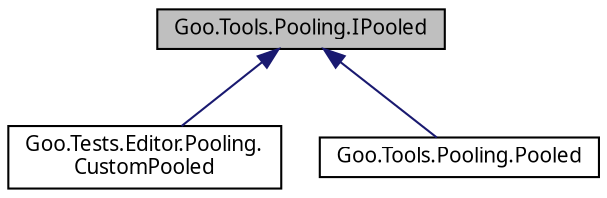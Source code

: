 digraph "Goo.Tools.Pooling.IPooled"
{
 // LATEX_PDF_SIZE
  edge [fontname="Calibrii",fontsize="10",labelfontname="Calibrii",labelfontsize="10"];
  node [fontname="Calibrii",fontsize="10",shape=record];
  Node1 [label="Goo.Tools.Pooling.IPooled",height=0.2,width=0.4,color="black", fillcolor="grey75", style="filled", fontcolor="black",tooltip=" "];
  Node1 -> Node2 [dir="back",color="midnightblue",fontsize="10",style="solid",fontname="Calibrii"];
  Node2 [label="Goo.Tests.Editor.Pooling.\lCustomPooled",height=0.2,width=0.4,color="black", fillcolor="white", style="filled",URL="$d1/d8c/classGoo_1_1Tests_1_1Editor_1_1Pooling_1_1CustomPooled.html",tooltip=" "];
  Node1 -> Node3 [dir="back",color="midnightblue",fontsize="10",style="solid",fontname="Calibrii"];
  Node3 [label="Goo.Tools.Pooling.Pooled",height=0.2,width=0.4,color="black", fillcolor="white", style="filled",URL="$d8/d1a/classGoo_1_1Tools_1_1Pooling_1_1Pooled.html",tooltip=" "];
}
